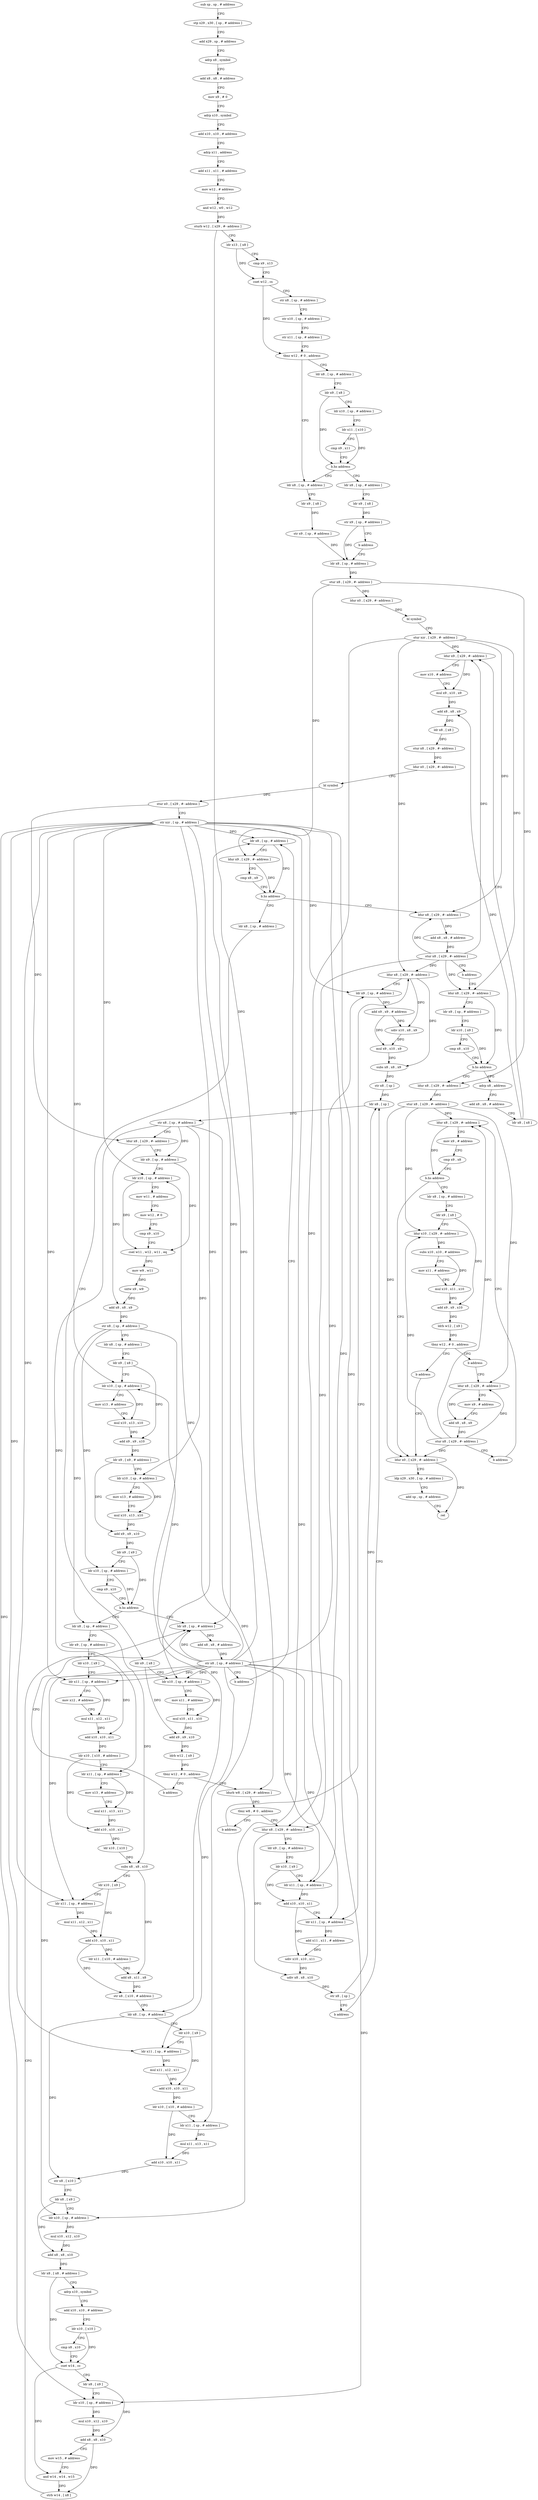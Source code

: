 digraph "func" {
"4250628" [label = "sub sp , sp , # address" ]
"4250632" [label = "stp x29 , x30 , [ sp , # address ]" ]
"4250636" [label = "add x29 , sp , # address" ]
"4250640" [label = "adrp x8 , symbol" ]
"4250644" [label = "add x8 , x8 , # address" ]
"4250648" [label = "mov x9 , # 0" ]
"4250652" [label = "adrp x10 , symbol" ]
"4250656" [label = "add x10 , x10 , # address" ]
"4250660" [label = "adrp x11 , address" ]
"4250664" [label = "add x11 , x11 , # address" ]
"4250668" [label = "mov w12 , # address" ]
"4250672" [label = "and w12 , w0 , w12" ]
"4250676" [label = "sturb w12 , [ x29 , #- address ]" ]
"4250680" [label = "ldr x13 , [ x8 ]" ]
"4250684" [label = "cmp x9 , x13" ]
"4250688" [label = "cset w12 , cs" ]
"4250692" [label = "str x8 , [ sp , # address ]" ]
"4250696" [label = "str x10 , [ sp , # address ]" ]
"4250700" [label = "str x11 , [ sp , # address ]" ]
"4250704" [label = "tbnz w12 , # 0 , address" ]
"4250748" [label = "ldr x8 , [ sp , # address ]" ]
"4250708" [label = "ldr x8 , [ sp , # address ]" ]
"4250752" [label = "ldr x9 , [ x8 ]" ]
"4250756" [label = "str x9 , [ sp , # address ]" ]
"4250760" [label = "ldr x8 , [ sp , # address ]" ]
"4250712" [label = "ldr x9 , [ x8 ]" ]
"4250716" [label = "ldr x10 , [ sp , # address ]" ]
"4250720" [label = "ldr x11 , [ x10 ]" ]
"4250724" [label = "cmp x9 , x11" ]
"4250728" [label = "b.hs address" ]
"4250732" [label = "ldr x8 , [ sp , # address ]" ]
"4251324" [label = "ldur x8 , [ x29 , #- address ]" ]
"4251328" [label = "stur x8 , [ x29 , #- address ]" ]
"4251332" [label = "ldur x8 , [ x29 , #- address ]" ]
"4250800" [label = "adrp x8 , address" ]
"4250804" [label = "add x8 , x8 , # address" ]
"4250808" [label = "ldr x8 , [ x8 ]" ]
"4250812" [label = "ldur x9 , [ x29 , #- address ]" ]
"4250816" [label = "mov x10 , # address" ]
"4250820" [label = "mul x9 , x10 , x9" ]
"4250824" [label = "add x8 , x8 , x9" ]
"4250828" [label = "ldr x8 , [ x8 ]" ]
"4250832" [label = "stur x8 , [ x29 , #- address ]" ]
"4250836" [label = "ldur x0 , [ x29 , #- address ]" ]
"4250840" [label = "bl symbol" ]
"4250844" [label = "stur x0 , [ x29 , #- address ]" ]
"4250848" [label = "str xzr , [ sp , # address ]" ]
"4250852" [label = "ldr x8 , [ sp , # address ]" ]
"4250736" [label = "ldr x9 , [ x8 ]" ]
"4250740" [label = "str x9 , [ sp , # address ]" ]
"4250744" [label = "b address" ]
"4251412" [label = "ldur x0 , [ x29 , #- address ]" ]
"4251416" [label = "ldp x29 , x30 , [ sp , # address ]" ]
"4251420" [label = "add sp , sp , # address" ]
"4251424" [label = "ret" ]
"4251348" [label = "ldr x8 , [ sp , # address ]" ]
"4251352" [label = "ldr x9 , [ x8 ]" ]
"4251356" [label = "ldur x10 , [ x29 , #- address ]" ]
"4251360" [label = "subs x10 , x10 , # address" ]
"4251364" [label = "mov x11 , # address" ]
"4251368" [label = "mul x10 , x11 , x10" ]
"4251372" [label = "add x9 , x9 , x10" ]
"4251376" [label = "ldrb w12 , [ x9 ]" ]
"4251380" [label = "tbnz w12 , # 0 , address" ]
"4251388" [label = "b address" ]
"4251384" [label = "b address" ]
"4251308" [label = "ldur x8 , [ x29 , #- address ]" ]
"4251312" [label = "add x8 , x8 , # address" ]
"4251316" [label = "stur x8 , [ x29 , #- address ]" ]
"4251320" [label = "b address" ]
"4250780" [label = "ldur x8 , [ x29 , #- address ]" ]
"4250868" [label = "ldr x8 , [ sp , # address ]" ]
"4250872" [label = "ldr x9 , [ x8 ]" ]
"4250876" [label = "ldr x10 , [ sp , # address ]" ]
"4250880" [label = "mov x11 , # address" ]
"4250884" [label = "mul x10 , x11 , x10" ]
"4250888" [label = "add x9 , x9 , x10" ]
"4250892" [label = "ldrb w12 , [ x9 ]" ]
"4250896" [label = "tbnz w12 , # 0 , address" ]
"4250904" [label = "ldurb w8 , [ x29 , #- address ]" ]
"4250900" [label = "b address" ]
"4250764" [label = "stur x8 , [ x29 , #- address ]" ]
"4250768" [label = "ldur x0 , [ x29 , #- address ]" ]
"4250772" [label = "bl symbol" ]
"4250776" [label = "stur xzr , [ x29 , #- address ]" ]
"4251392" [label = "ldur x8 , [ x29 , #- address ]" ]
"4250784" [label = "ldr x9 , [ sp , # address ]" ]
"4250788" [label = "ldr x10 , [ x9 ]" ]
"4250792" [label = "cmp x8 , x10" ]
"4250796" [label = "b.hs address" ]
"4250908" [label = "tbnz w8 , # 0 , address" ]
"4250916" [label = "ldur x8 , [ x29 , #- address ]" ]
"4250912" [label = "b address" ]
"4251292" [label = "ldr x8 , [ sp , # address ]" ]
"4251396" [label = "mov x9 , # address" ]
"4251400" [label = "add x8 , x8 , x9" ]
"4251404" [label = "stur x8 , [ x29 , #- address ]" ]
"4251408" [label = "b address" ]
"4250920" [label = "ldr x9 , [ sp , # address ]" ]
"4250924" [label = "ldr x10 , [ x9 ]" ]
"4250928" [label = "ldr x11 , [ sp , # address ]" ]
"4250932" [label = "add x10 , x10 , x11" ]
"4250936" [label = "ldr x11 , [ sp , # address ]" ]
"4250940" [label = "add x11 , x11 , # address" ]
"4250944" [label = "udiv x10 , x10 , x11" ]
"4250948" [label = "udiv x8 , x8 , x10" ]
"4250952" [label = "str x8 , [ sp ]" ]
"4250956" [label = "b address" ]
"4250988" [label = "ldr x8 , [ sp ]" ]
"4250960" [label = "ldur x8 , [ x29 , #- address ]" ]
"4251296" [label = "add x8 , x8 , # address" ]
"4251300" [label = "str x8 , [ sp , # address ]" ]
"4251304" [label = "b address" ]
"4251336" [label = "mov x9 , # address" ]
"4251340" [label = "cmp x9 , x8" ]
"4251344" [label = "b.hs address" ]
"4250992" [label = "str x8 , [ sp , # address ]" ]
"4250996" [label = "ldur x8 , [ x29 , #- address ]" ]
"4251000" [label = "ldr x9 , [ sp , # address ]" ]
"4251004" [label = "ldr x10 , [ sp , # address ]" ]
"4251008" [label = "mov w11 , # address" ]
"4251012" [label = "mov w12 , # 0" ]
"4251016" [label = "cmp x9 , x10" ]
"4251020" [label = "csel w11 , w12 , w11 , eq" ]
"4251024" [label = "mov w9 , w11" ]
"4251028" [label = "sxtw x9 , w9" ]
"4251032" [label = "add x8 , x8 , x9" ]
"4251036" [label = "str x8 , [ sp , # address ]" ]
"4251040" [label = "ldr x8 , [ sp , # address ]" ]
"4251044" [label = "ldr x9 , [ x8 ]" ]
"4251048" [label = "ldr x10 , [ sp , # address ]" ]
"4251052" [label = "mov x13 , # address" ]
"4251056" [label = "mul x10 , x13 , x10" ]
"4251060" [label = "add x9 , x9 , x10" ]
"4251064" [label = "ldr x9 , [ x9 , # address ]" ]
"4251068" [label = "ldr x10 , [ sp , # address ]" ]
"4251072" [label = "mov x13 , # address" ]
"4251076" [label = "mul x10 , x13 , x10" ]
"4251080" [label = "add x9 , x9 , x10" ]
"4251084" [label = "ldr x9 , [ x9 ]" ]
"4251088" [label = "ldr x10 , [ sp , # address ]" ]
"4251092" [label = "cmp x9 , x10" ]
"4251096" [label = "b.hs address" ]
"4251100" [label = "ldr x8 , [ sp , # address ]" ]
"4250964" [label = "ldr x9 , [ sp , # address ]" ]
"4250968" [label = "add x9 , x9 , # address" ]
"4250972" [label = "udiv x10 , x8 , x9" ]
"4250976" [label = "mul x9 , x10 , x9" ]
"4250980" [label = "subs x8 , x8 , x9" ]
"4250984" [label = "str x8 , [ sp ]" ]
"4250856" [label = "ldur x9 , [ x29 , #- address ]" ]
"4250860" [label = "cmp x8 , x9" ]
"4250864" [label = "b.hs address" ]
"4251104" [label = "ldr x9 , [ sp , # address ]" ]
"4251108" [label = "ldr x10 , [ x9 ]" ]
"4251112" [label = "ldr x11 , [ sp , # address ]" ]
"4251116" [label = "mov x12 , # address" ]
"4251120" [label = "mul x11 , x12 , x11" ]
"4251124" [label = "add x10 , x10 , x11" ]
"4251128" [label = "ldr x10 , [ x10 , # address ]" ]
"4251132" [label = "ldr x11 , [ sp , # address ]" ]
"4251136" [label = "mov x13 , # address" ]
"4251140" [label = "mul x11 , x13 , x11" ]
"4251144" [label = "add x10 , x10 , x11" ]
"4251148" [label = "ldr x10 , [ x10 ]" ]
"4251152" [label = "subs x8 , x8 , x10" ]
"4251156" [label = "ldr x10 , [ x9 ]" ]
"4251160" [label = "ldr x11 , [ sp , # address ]" ]
"4251164" [label = "mul x11 , x12 , x11" ]
"4251168" [label = "add x10 , x10 , x11" ]
"4251172" [label = "ldr x11 , [ x10 , # address ]" ]
"4251176" [label = "add x8 , x11 , x8" ]
"4251180" [label = "str x8 , [ x10 , # address ]" ]
"4251184" [label = "ldr x8 , [ sp , # address ]" ]
"4251188" [label = "ldr x10 , [ x9 ]" ]
"4251192" [label = "ldr x11 , [ sp , # address ]" ]
"4251196" [label = "mul x11 , x12 , x11" ]
"4251200" [label = "add x10 , x10 , x11" ]
"4251204" [label = "ldr x10 , [ x10 , # address ]" ]
"4251208" [label = "ldr x11 , [ sp , # address ]" ]
"4251212" [label = "mul x11 , x13 , x11" ]
"4251216" [label = "add x10 , x10 , x11" ]
"4251220" [label = "str x8 , [ x10 ]" ]
"4251224" [label = "ldr x8 , [ x9 ]" ]
"4251228" [label = "ldr x10 , [ sp , # address ]" ]
"4251232" [label = "mul x10 , x12 , x10" ]
"4251236" [label = "add x8 , x8 , x10" ]
"4251240" [label = "ldr x8 , [ x8 , # address ]" ]
"4251244" [label = "adrp x10 , symbol" ]
"4251248" [label = "add x10 , x10 , # address" ]
"4251252" [label = "ldr x10 , [ x10 ]" ]
"4251256" [label = "cmp x8 , x10" ]
"4251260" [label = "cset w14 , cc" ]
"4251264" [label = "ldr x8 , [ x9 ]" ]
"4251268" [label = "ldr x10 , [ sp , # address ]" ]
"4251272" [label = "mul x10 , x12 , x10" ]
"4251276" [label = "add x8 , x8 , x10" ]
"4251280" [label = "mov w15 , # address" ]
"4251284" [label = "and w14 , w14 , w15" ]
"4251288" [label = "strb w14 , [ x8 ]" ]
"4250628" -> "4250632" [ label = "CFG" ]
"4250632" -> "4250636" [ label = "CFG" ]
"4250636" -> "4250640" [ label = "CFG" ]
"4250640" -> "4250644" [ label = "CFG" ]
"4250644" -> "4250648" [ label = "CFG" ]
"4250648" -> "4250652" [ label = "CFG" ]
"4250652" -> "4250656" [ label = "CFG" ]
"4250656" -> "4250660" [ label = "CFG" ]
"4250660" -> "4250664" [ label = "CFG" ]
"4250664" -> "4250668" [ label = "CFG" ]
"4250668" -> "4250672" [ label = "CFG" ]
"4250672" -> "4250676" [ label = "DFG" ]
"4250676" -> "4250680" [ label = "CFG" ]
"4250676" -> "4250904" [ label = "DFG" ]
"4250680" -> "4250684" [ label = "CFG" ]
"4250680" -> "4250688" [ label = "DFG" ]
"4250684" -> "4250688" [ label = "CFG" ]
"4250688" -> "4250692" [ label = "CFG" ]
"4250688" -> "4250704" [ label = "DFG" ]
"4250692" -> "4250696" [ label = "CFG" ]
"4250696" -> "4250700" [ label = "CFG" ]
"4250700" -> "4250704" [ label = "CFG" ]
"4250704" -> "4250748" [ label = "CFG" ]
"4250704" -> "4250708" [ label = "CFG" ]
"4250748" -> "4250752" [ label = "CFG" ]
"4250708" -> "4250712" [ label = "CFG" ]
"4250752" -> "4250756" [ label = "DFG" ]
"4250756" -> "4250760" [ label = "DFG" ]
"4250760" -> "4250764" [ label = "DFG" ]
"4250712" -> "4250716" [ label = "CFG" ]
"4250712" -> "4250728" [ label = "DFG" ]
"4250716" -> "4250720" [ label = "CFG" ]
"4250720" -> "4250724" [ label = "CFG" ]
"4250720" -> "4250728" [ label = "DFG" ]
"4250724" -> "4250728" [ label = "CFG" ]
"4250728" -> "4250748" [ label = "CFG" ]
"4250728" -> "4250732" [ label = "CFG" ]
"4250732" -> "4250736" [ label = "CFG" ]
"4251324" -> "4251328" [ label = "DFG" ]
"4251328" -> "4251332" [ label = "DFG" ]
"4251328" -> "4251412" [ label = "DFG" ]
"4251328" -> "4251356" [ label = "DFG" ]
"4251328" -> "4251392" [ label = "DFG" ]
"4251332" -> "4251336" [ label = "CFG" ]
"4251332" -> "4251344" [ label = "DFG" ]
"4250800" -> "4250804" [ label = "CFG" ]
"4250804" -> "4250808" [ label = "CFG" ]
"4250808" -> "4250812" [ label = "CFG" ]
"4250808" -> "4250824" [ label = "DFG" ]
"4250812" -> "4250816" [ label = "CFG" ]
"4250812" -> "4250820" [ label = "DFG" ]
"4250816" -> "4250820" [ label = "CFG" ]
"4250820" -> "4250824" [ label = "DFG" ]
"4250824" -> "4250828" [ label = "DFG" ]
"4250828" -> "4250832" [ label = "DFG" ]
"4250832" -> "4250836" [ label = "DFG" ]
"4250836" -> "4250840" [ label = "CFG" ]
"4250840" -> "4250844" [ label = "DFG" ]
"4250844" -> "4250848" [ label = "CFG" ]
"4250844" -> "4250996" [ label = "DFG" ]
"4250848" -> "4250852" [ label = "DFG" ]
"4250848" -> "4250876" [ label = "DFG" ]
"4250848" -> "4250928" [ label = "DFG" ]
"4250848" -> "4250936" [ label = "DFG" ]
"4250848" -> "4251292" [ label = "DFG" ]
"4250848" -> "4251004" [ label = "DFG" ]
"4250848" -> "4250964" [ label = "DFG" ]
"4250848" -> "4251048" [ label = "DFG" ]
"4250848" -> "4251112" [ label = "DFG" ]
"4250848" -> "4251160" [ label = "DFG" ]
"4250848" -> "4251192" [ label = "DFG" ]
"4250848" -> "4251228" [ label = "DFG" ]
"4250848" -> "4251268" [ label = "DFG" ]
"4250852" -> "4250856" [ label = "CFG" ]
"4250852" -> "4250864" [ label = "DFG" ]
"4250736" -> "4250740" [ label = "DFG" ]
"4250740" -> "4250744" [ label = "CFG" ]
"4250740" -> "4250760" [ label = "DFG" ]
"4250744" -> "4250760" [ label = "CFG" ]
"4251412" -> "4251416" [ label = "CFG" ]
"4251412" -> "4251424" [ label = "DFG" ]
"4251416" -> "4251420" [ label = "CFG" ]
"4251420" -> "4251424" [ label = "CFG" ]
"4251348" -> "4251352" [ label = "CFG" ]
"4251352" -> "4251356" [ label = "CFG" ]
"4251352" -> "4251372" [ label = "DFG" ]
"4251356" -> "4251360" [ label = "DFG" ]
"4251360" -> "4251364" [ label = "CFG" ]
"4251360" -> "4251368" [ label = "DFG" ]
"4251364" -> "4251368" [ label = "CFG" ]
"4251368" -> "4251372" [ label = "DFG" ]
"4251372" -> "4251376" [ label = "DFG" ]
"4251376" -> "4251380" [ label = "DFG" ]
"4251380" -> "4251388" [ label = "CFG" ]
"4251380" -> "4251384" [ label = "CFG" ]
"4251388" -> "4251412" [ label = "CFG" ]
"4251384" -> "4251392" [ label = "CFG" ]
"4251308" -> "4251312" [ label = "DFG" ]
"4251312" -> "4251316" [ label = "DFG" ]
"4251316" -> "4251320" [ label = "CFG" ]
"4251316" -> "4250780" [ label = "DFG" ]
"4251316" -> "4250812" [ label = "DFG" ]
"4251316" -> "4251308" [ label = "DFG" ]
"4251316" -> "4250916" [ label = "DFG" ]
"4251316" -> "4250960" [ label = "DFG" ]
"4251320" -> "4250780" [ label = "CFG" ]
"4250780" -> "4250784" [ label = "CFG" ]
"4250780" -> "4250796" [ label = "DFG" ]
"4250868" -> "4250872" [ label = "CFG" ]
"4250872" -> "4250876" [ label = "CFG" ]
"4250872" -> "4250888" [ label = "DFG" ]
"4250876" -> "4250880" [ label = "CFG" ]
"4250876" -> "4250884" [ label = "DFG" ]
"4250880" -> "4250884" [ label = "CFG" ]
"4250884" -> "4250888" [ label = "DFG" ]
"4250888" -> "4250892" [ label = "DFG" ]
"4250892" -> "4250896" [ label = "DFG" ]
"4250896" -> "4250904" [ label = "CFG" ]
"4250896" -> "4250900" [ label = "CFG" ]
"4250904" -> "4250908" [ label = "DFG" ]
"4250900" -> "4251292" [ label = "CFG" ]
"4250764" -> "4250768" [ label = "DFG" ]
"4250764" -> "4251324" [ label = "DFG" ]
"4250764" -> "4250856" [ label = "DFG" ]
"4250768" -> "4250772" [ label = "DFG" ]
"4250772" -> "4250776" [ label = "CFG" ]
"4250776" -> "4250780" [ label = "DFG" ]
"4250776" -> "4250812" [ label = "DFG" ]
"4250776" -> "4251308" [ label = "DFG" ]
"4250776" -> "4250916" [ label = "DFG" ]
"4250776" -> "4250960" [ label = "DFG" ]
"4251392" -> "4251396" [ label = "CFG" ]
"4251392" -> "4251400" [ label = "DFG" ]
"4250784" -> "4250788" [ label = "CFG" ]
"4250788" -> "4250792" [ label = "CFG" ]
"4250788" -> "4250796" [ label = "DFG" ]
"4250792" -> "4250796" [ label = "CFG" ]
"4250796" -> "4251324" [ label = "CFG" ]
"4250796" -> "4250800" [ label = "CFG" ]
"4250908" -> "4250916" [ label = "CFG" ]
"4250908" -> "4250912" [ label = "CFG" ]
"4250916" -> "4250920" [ label = "CFG" ]
"4250916" -> "4250948" [ label = "DFG" ]
"4250912" -> "4250960" [ label = "CFG" ]
"4251292" -> "4251296" [ label = "DFG" ]
"4251396" -> "4251400" [ label = "CFG" ]
"4251400" -> "4251404" [ label = "DFG" ]
"4251404" -> "4251408" [ label = "CFG" ]
"4251404" -> "4251332" [ label = "DFG" ]
"4251404" -> "4251412" [ label = "DFG" ]
"4251404" -> "4251356" [ label = "DFG" ]
"4251404" -> "4251392" [ label = "DFG" ]
"4251408" -> "4251332" [ label = "CFG" ]
"4250920" -> "4250924" [ label = "CFG" ]
"4250924" -> "4250928" [ label = "CFG" ]
"4250924" -> "4250932" [ label = "DFG" ]
"4250928" -> "4250932" [ label = "DFG" ]
"4250932" -> "4250936" [ label = "CFG" ]
"4250932" -> "4250944" [ label = "DFG" ]
"4250936" -> "4250940" [ label = "DFG" ]
"4250940" -> "4250944" [ label = "DFG" ]
"4250944" -> "4250948" [ label = "DFG" ]
"4250948" -> "4250952" [ label = "DFG" ]
"4250952" -> "4250956" [ label = "CFG" ]
"4250952" -> "4250988" [ label = "DFG" ]
"4250956" -> "4250988" [ label = "CFG" ]
"4250988" -> "4250992" [ label = "DFG" ]
"4250960" -> "4250964" [ label = "CFG" ]
"4250960" -> "4250972" [ label = "DFG" ]
"4250960" -> "4250980" [ label = "DFG" ]
"4251296" -> "4251300" [ label = "DFG" ]
"4251300" -> "4251304" [ label = "CFG" ]
"4251300" -> "4250852" [ label = "DFG" ]
"4251300" -> "4250876" [ label = "DFG" ]
"4251300" -> "4250928" [ label = "DFG" ]
"4251300" -> "4250936" [ label = "DFG" ]
"4251300" -> "4251292" [ label = "DFG" ]
"4251300" -> "4251004" [ label = "DFG" ]
"4251300" -> "4250964" [ label = "DFG" ]
"4251300" -> "4251048" [ label = "DFG" ]
"4251300" -> "4251112" [ label = "DFG" ]
"4251300" -> "4251160" [ label = "DFG" ]
"4251300" -> "4251192" [ label = "DFG" ]
"4251300" -> "4251228" [ label = "DFG" ]
"4251300" -> "4251268" [ label = "DFG" ]
"4251304" -> "4250852" [ label = "CFG" ]
"4251336" -> "4251340" [ label = "CFG" ]
"4251340" -> "4251344" [ label = "CFG" ]
"4251344" -> "4251412" [ label = "CFG" ]
"4251344" -> "4251348" [ label = "CFG" ]
"4250992" -> "4250996" [ label = "CFG" ]
"4250992" -> "4251000" [ label = "DFG" ]
"4250992" -> "4251068" [ label = "DFG" ]
"4250992" -> "4251132" [ label = "DFG" ]
"4250992" -> "4251208" [ label = "DFG" ]
"4250996" -> "4251000" [ label = "CFG" ]
"4250996" -> "4251032" [ label = "DFG" ]
"4251000" -> "4251004" [ label = "CFG" ]
"4251000" -> "4251020" [ label = "DFG" ]
"4251004" -> "4251008" [ label = "CFG" ]
"4251004" -> "4251020" [ label = "DFG" ]
"4251008" -> "4251012" [ label = "CFG" ]
"4251012" -> "4251016" [ label = "CFG" ]
"4251016" -> "4251020" [ label = "CFG" ]
"4251020" -> "4251024" [ label = "DFG" ]
"4251024" -> "4251028" [ label = "DFG" ]
"4251028" -> "4251032" [ label = "DFG" ]
"4251032" -> "4251036" [ label = "DFG" ]
"4251036" -> "4251040" [ label = "CFG" ]
"4251036" -> "4251088" [ label = "DFG" ]
"4251036" -> "4251100" [ label = "DFG" ]
"4251036" -> "4251184" [ label = "DFG" ]
"4251040" -> "4251044" [ label = "CFG" ]
"4251044" -> "4251048" [ label = "CFG" ]
"4251044" -> "4251060" [ label = "DFG" ]
"4251048" -> "4251052" [ label = "CFG" ]
"4251048" -> "4251056" [ label = "DFG" ]
"4251052" -> "4251056" [ label = "CFG" ]
"4251056" -> "4251060" [ label = "DFG" ]
"4251060" -> "4251064" [ label = "DFG" ]
"4251064" -> "4251068" [ label = "CFG" ]
"4251064" -> "4251080" [ label = "DFG" ]
"4251068" -> "4251072" [ label = "CFG" ]
"4251068" -> "4251076" [ label = "DFG" ]
"4251072" -> "4251076" [ label = "CFG" ]
"4251076" -> "4251080" [ label = "DFG" ]
"4251080" -> "4251084" [ label = "DFG" ]
"4251084" -> "4251088" [ label = "CFG" ]
"4251084" -> "4251096" [ label = "DFG" ]
"4251088" -> "4251092" [ label = "CFG" ]
"4251088" -> "4251096" [ label = "DFG" ]
"4251092" -> "4251096" [ label = "CFG" ]
"4251096" -> "4251292" [ label = "CFG" ]
"4251096" -> "4251100" [ label = "CFG" ]
"4251100" -> "4251104" [ label = "CFG" ]
"4251100" -> "4251152" [ label = "DFG" ]
"4250964" -> "4250968" [ label = "DFG" ]
"4250968" -> "4250972" [ label = "DFG" ]
"4250968" -> "4250976" [ label = "DFG" ]
"4250972" -> "4250976" [ label = "DFG" ]
"4250976" -> "4250980" [ label = "DFG" ]
"4250980" -> "4250984" [ label = "DFG" ]
"4250984" -> "4250988" [ label = "DFG" ]
"4250856" -> "4250860" [ label = "CFG" ]
"4250856" -> "4250864" [ label = "DFG" ]
"4250860" -> "4250864" [ label = "CFG" ]
"4250864" -> "4251308" [ label = "CFG" ]
"4250864" -> "4250868" [ label = "CFG" ]
"4251104" -> "4251108" [ label = "CFG" ]
"4251108" -> "4251112" [ label = "CFG" ]
"4251108" -> "4251124" [ label = "DFG" ]
"4251112" -> "4251116" [ label = "CFG" ]
"4251112" -> "4251120" [ label = "DFG" ]
"4251116" -> "4251120" [ label = "CFG" ]
"4251120" -> "4251124" [ label = "DFG" ]
"4251124" -> "4251128" [ label = "DFG" ]
"4251128" -> "4251132" [ label = "CFG" ]
"4251128" -> "4251144" [ label = "DFG" ]
"4251132" -> "4251136" [ label = "CFG" ]
"4251132" -> "4251140" [ label = "DFG" ]
"4251136" -> "4251140" [ label = "CFG" ]
"4251140" -> "4251144" [ label = "DFG" ]
"4251144" -> "4251148" [ label = "DFG" ]
"4251148" -> "4251152" [ label = "DFG" ]
"4251152" -> "4251156" [ label = "CFG" ]
"4251152" -> "4251176" [ label = "DFG" ]
"4251156" -> "4251160" [ label = "CFG" ]
"4251156" -> "4251168" [ label = "DFG" ]
"4251160" -> "4251164" [ label = "DFG" ]
"4251164" -> "4251168" [ label = "DFG" ]
"4251168" -> "4251172" [ label = "DFG" ]
"4251168" -> "4251180" [ label = "DFG" ]
"4251172" -> "4251176" [ label = "DFG" ]
"4251176" -> "4251180" [ label = "DFG" ]
"4251180" -> "4251184" [ label = "CFG" ]
"4251184" -> "4251188" [ label = "CFG" ]
"4251184" -> "4251220" [ label = "DFG" ]
"4251188" -> "4251192" [ label = "CFG" ]
"4251188" -> "4251200" [ label = "DFG" ]
"4251192" -> "4251196" [ label = "DFG" ]
"4251196" -> "4251200" [ label = "DFG" ]
"4251200" -> "4251204" [ label = "DFG" ]
"4251204" -> "4251208" [ label = "CFG" ]
"4251204" -> "4251216" [ label = "DFG" ]
"4251208" -> "4251212" [ label = "DFG" ]
"4251212" -> "4251216" [ label = "DFG" ]
"4251216" -> "4251220" [ label = "DFG" ]
"4251220" -> "4251224" [ label = "CFG" ]
"4251224" -> "4251228" [ label = "CFG" ]
"4251224" -> "4251236" [ label = "DFG" ]
"4251228" -> "4251232" [ label = "DFG" ]
"4251232" -> "4251236" [ label = "DFG" ]
"4251236" -> "4251240" [ label = "DFG" ]
"4251240" -> "4251244" [ label = "CFG" ]
"4251240" -> "4251260" [ label = "DFG" ]
"4251244" -> "4251248" [ label = "CFG" ]
"4251248" -> "4251252" [ label = "CFG" ]
"4251252" -> "4251256" [ label = "CFG" ]
"4251252" -> "4251260" [ label = "DFG" ]
"4251256" -> "4251260" [ label = "CFG" ]
"4251260" -> "4251264" [ label = "CFG" ]
"4251260" -> "4251284" [ label = "DFG" ]
"4251264" -> "4251268" [ label = "CFG" ]
"4251264" -> "4251276" [ label = "DFG" ]
"4251268" -> "4251272" [ label = "DFG" ]
"4251272" -> "4251276" [ label = "DFG" ]
"4251276" -> "4251280" [ label = "CFG" ]
"4251276" -> "4251288" [ label = "DFG" ]
"4251280" -> "4251284" [ label = "CFG" ]
"4251284" -> "4251288" [ label = "DFG" ]
"4251288" -> "4251292" [ label = "CFG" ]
}
